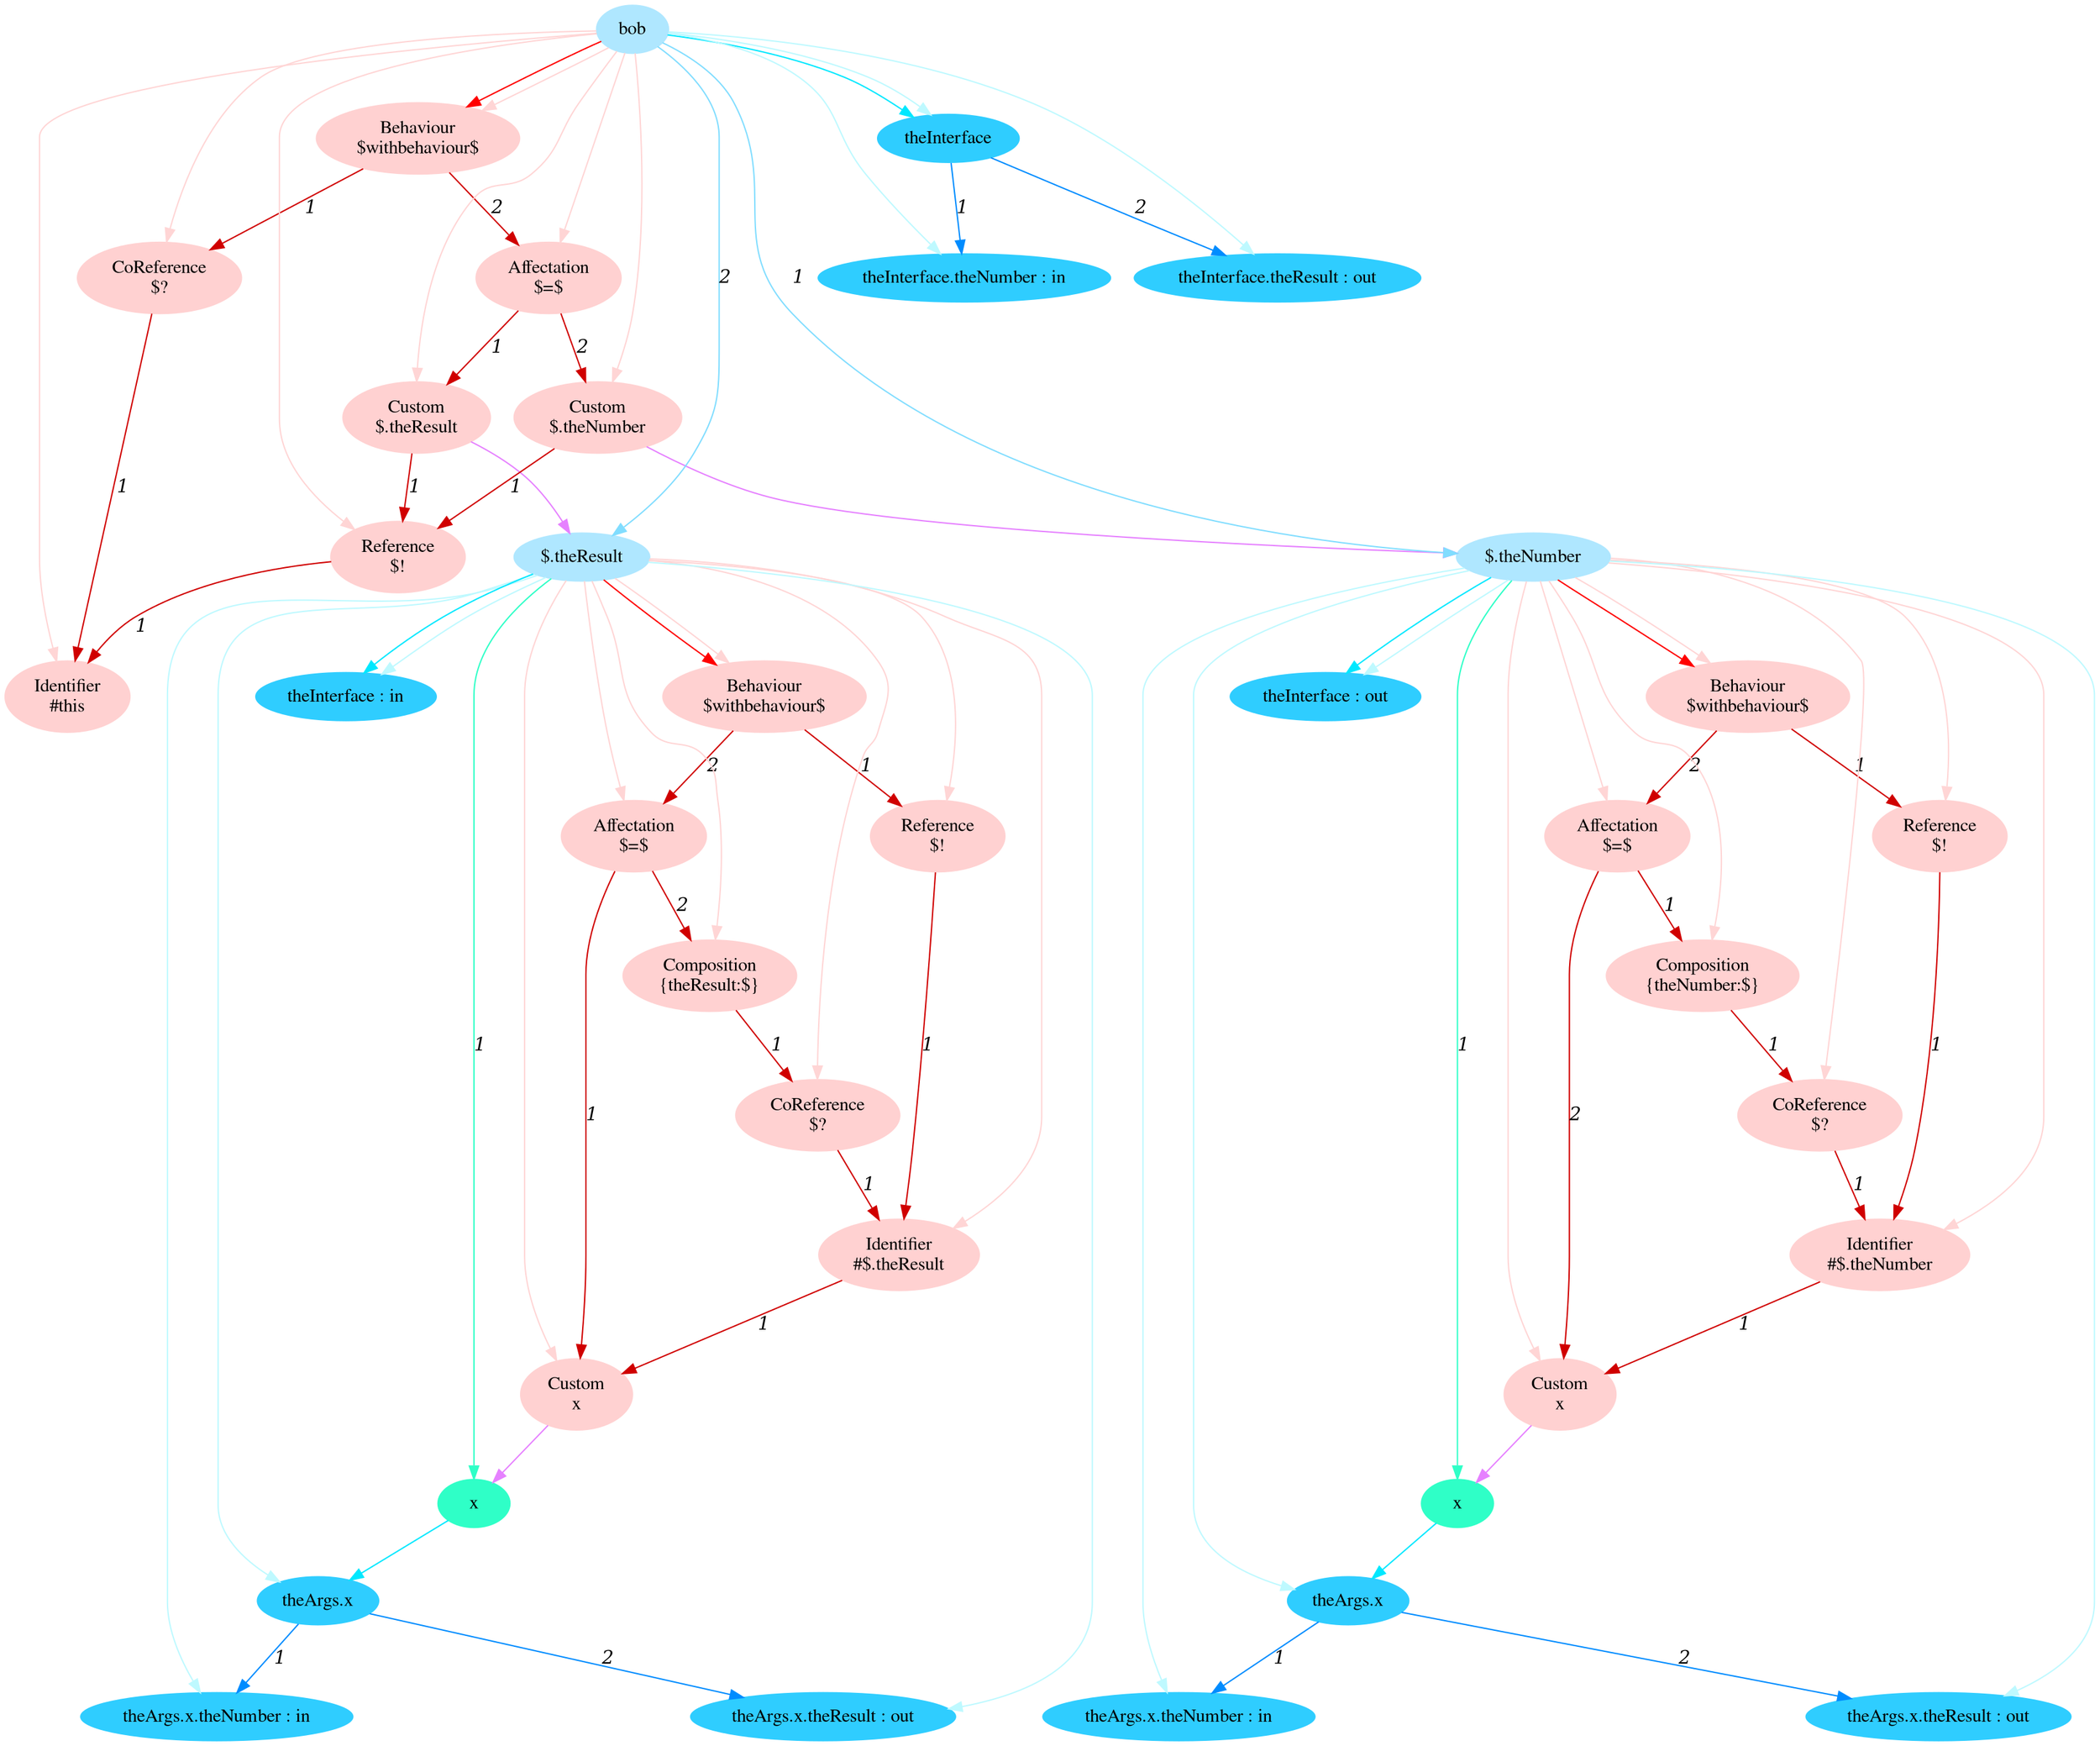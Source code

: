 digraph g{node_4100 [shape="ellipse", style="filled", color="#ffd1d1", fontname="Times", label="Custom
x" ]
node_4105 [shape="ellipse", style="filled", color="#ffd1d1", fontname="Times", label="Identifier
#$.theNumber" ]
node_4110 [shape="ellipse", style="filled", color="#ffd1d1", fontname="Times", label="Reference
$!" ]
node_4114 [shape="ellipse", style="filled", color="#ffd1d1", fontname="Times", label="CoReference
$?" ]
node_4118 [shape="ellipse", style="filled", color="#ffd1d1", fontname="Times", label="Composition
{theNumber:$}" ]
node_4122 [shape="ellipse", style="filled", color="#ffd1d1", fontname="Times", label="Affectation
$=$" ]
node_4127 [shape="ellipse", style="filled", color="#ffd1d1", fontname="Times", label="Behaviour
$withbehaviour$" ]
node_4132 [shape="ellipse", style="filled", color="#ffd1d1", fontname="Times", label="Custom
x" ]
node_4137 [shape="ellipse", style="filled", color="#ffd1d1", fontname="Times", label="Identifier
#$.theResult" ]
node_4142 [shape="ellipse", style="filled", color="#ffd1d1", fontname="Times", label="Reference
$!" ]
node_4146 [shape="ellipse", style="filled", color="#ffd1d1", fontname="Times", label="CoReference
$?" ]
node_4150 [shape="ellipse", style="filled", color="#ffd1d1", fontname="Times", label="Composition
{theResult:$}" ]
node_4154 [shape="ellipse", style="filled", color="#ffd1d1", fontname="Times", label="Affectation
$=$" ]
node_4159 [shape="ellipse", style="filled", color="#ffd1d1", fontname="Times", label="Behaviour
$withbehaviour$" ]
node_4164 [shape="ellipse", style="filled", color="#ffd1d1", fontname="Times", label="Identifier
#this" ]
node_4169 [shape="ellipse", style="filled", color="#ffd1d1", fontname="Times", label="CoReference
$?" ]
node_4173 [shape="ellipse", style="filled", color="#ffd1d1", fontname="Times", label="Reference
$!" ]
node_4178 [shape="ellipse", style="filled", color="#ffd1d1", fontname="Times", label="Custom
$.theResult" ]
node_4182 [shape="ellipse", style="filled", color="#ffd1d1", fontname="Times", label="Custom
$.theNumber" ]
node_4186 [shape="ellipse", style="filled", color="#ffd1d1", fontname="Times", label="Affectation
$=$" ]
node_4191 [shape="ellipse", style="filled", color="#ffd1d1", fontname="Times", label="Behaviour
$withbehaviour$" ]
node_3968 [shape="ellipse", style="filled", color="#afe7ff", fontname="Times", label="bob" ]
node_3969 [shape="ellipse", style="filled", color="#afe7ff", fontname="Times", label="$.theNumber" ]
node_4014 [shape="ellipse", style="filled", color="#afe7ff", fontname="Times", label="$.theResult" ]
node_3970 [shape="ellipse", style="filled", color="#2fffc7", fontname="Times", label="x" ]
node_4015 [shape="ellipse", style="filled", color="#2fffc7", fontname="Times", label="x" ]
node_3971 [shape="ellipse", style="filled", color="#2fcdff", fontname="Times", label="theArgs.x" ]
node_3972 [shape="ellipse", style="filled", color="#2fcdff", fontname="Times", label="theArgs.x.theNumber : in" ]
node_3974 [shape="ellipse", style="filled", color="#2fcdff", fontname="Times", label="theArgs.x.theResult : out" ]
node_3981 [shape="ellipse", style="filled", color="#2fcdff", fontname="Times", label="theInterface : out" ]
node_4016 [shape="ellipse", style="filled", color="#2fcdff", fontname="Times", label="theArgs.x" ]
node_4017 [shape="ellipse", style="filled", color="#2fcdff", fontname="Times", label="theArgs.x.theNumber : in" ]
node_4019 [shape="ellipse", style="filled", color="#2fcdff", fontname="Times", label="theArgs.x.theResult : out" ]
node_4026 [shape="ellipse", style="filled", color="#2fcdff", fontname="Times", label="theInterface : in" ]
node_4061 [shape="ellipse", style="filled", color="#2fcdff", fontname="Times", label="theInterface" ]
node_4062 [shape="ellipse", style="filled", color="#2fcdff", fontname="Times", label="theInterface.theNumber : in" ]
node_4064 [shape="ellipse", style="filled", color="#2fcdff", fontname="Times", label="theInterface.theResult : out" ]
node_4105 -> node_4100 [dir=forward, arrowHead=normal, fontname="Times-Italic", arrowsize=1, color="#d00000", label="1",  headlabel="", taillabel="" ]
node_4110 -> node_4105 [dir=forward, arrowHead=normal, fontname="Times-Italic", arrowsize=1, color="#d00000", label="1",  headlabel="", taillabel="" ]
node_4114 -> node_4105 [dir=forward, arrowHead=normal, fontname="Times-Italic", arrowsize=1, color="#d00000", label="1",  headlabel="", taillabel="" ]
node_4118 -> node_4114 [dir=forward, arrowHead=normal, fontname="Times-Italic", arrowsize=1, color="#d00000", label="1",  headlabel="", taillabel="" ]
node_4122 -> node_4100 [dir=forward, arrowHead=normal, fontname="Times-Italic", arrowsize=1, color="#d00000", label="2",  headlabel="", taillabel="" ]
node_4122 -> node_4118 [dir=forward, arrowHead=normal, fontname="Times-Italic", arrowsize=1, color="#d00000", label="1",  headlabel="", taillabel="" ]
node_4127 -> node_4110 [dir=forward, arrowHead=normal, fontname="Times-Italic", arrowsize=1, color="#d00000", label="1",  headlabel="", taillabel="" ]
node_4127 -> node_4122 [dir=forward, arrowHead=normal, fontname="Times-Italic", arrowsize=1, color="#d00000", label="2",  headlabel="", taillabel="" ]
node_4137 -> node_4132 [dir=forward, arrowHead=normal, fontname="Times-Italic", arrowsize=1, color="#d00000", label="1",  headlabel="", taillabel="" ]
node_4142 -> node_4137 [dir=forward, arrowHead=normal, fontname="Times-Italic", arrowsize=1, color="#d00000", label="1",  headlabel="", taillabel="" ]
node_4146 -> node_4137 [dir=forward, arrowHead=normal, fontname="Times-Italic", arrowsize=1, color="#d00000", label="1",  headlabel="", taillabel="" ]
node_4150 -> node_4146 [dir=forward, arrowHead=normal, fontname="Times-Italic", arrowsize=1, color="#d00000", label="1",  headlabel="", taillabel="" ]
node_4154 -> node_4132 [dir=forward, arrowHead=normal, fontname="Times-Italic", arrowsize=1, color="#d00000", label="1",  headlabel="", taillabel="" ]
node_4154 -> node_4150 [dir=forward, arrowHead=normal, fontname="Times-Italic", arrowsize=1, color="#d00000", label="2",  headlabel="", taillabel="" ]
node_4159 -> node_4142 [dir=forward, arrowHead=normal, fontname="Times-Italic", arrowsize=1, color="#d00000", label="1",  headlabel="", taillabel="" ]
node_4159 -> node_4154 [dir=forward, arrowHead=normal, fontname="Times-Italic", arrowsize=1, color="#d00000", label="2",  headlabel="", taillabel="" ]
node_4169 -> node_4164 [dir=forward, arrowHead=normal, fontname="Times-Italic", arrowsize=1, color="#d00000", label="1",  headlabel="", taillabel="" ]
node_4173 -> node_4164 [dir=forward, arrowHead=normal, fontname="Times-Italic", arrowsize=1, color="#d00000", label="1",  headlabel="", taillabel="" ]
node_4178 -> node_4173 [dir=forward, arrowHead=normal, fontname="Times-Italic", arrowsize=1, color="#d00000", label="1",  headlabel="", taillabel="" ]
node_4182 -> node_4173 [dir=forward, arrowHead=normal, fontname="Times-Italic", arrowsize=1, color="#d00000", label="1",  headlabel="", taillabel="" ]
node_4186 -> node_4178 [dir=forward, arrowHead=normal, fontname="Times-Italic", arrowsize=1, color="#d00000", label="1",  headlabel="", taillabel="" ]
node_4186 -> node_4182 [dir=forward, arrowHead=normal, fontname="Times-Italic", arrowsize=1, color="#d00000", label="2",  headlabel="", taillabel="" ]
node_4191 -> node_4169 [dir=forward, arrowHead=normal, fontname="Times-Italic", arrowsize=1, color="#d00000", label="1",  headlabel="", taillabel="" ]
node_4191 -> node_4186 [dir=forward, arrowHead=normal, fontname="Times-Italic", arrowsize=1, color="#d00000", label="2",  headlabel="", taillabel="" ]
node_3969 -> node_4127 [dir=forward, arrowHead=normal, fontname="Times-Italic", arrowsize=1, color="#ff0000", label="",  headlabel="", taillabel="" ]
node_4014 -> node_4159 [dir=forward, arrowHead=normal, fontname="Times-Italic", arrowsize=1, color="#ff0000", label="",  headlabel="", taillabel="" ]
node_3968 -> node_4191 [dir=forward, arrowHead=normal, fontname="Times-Italic", arrowsize=1, color="#ff0000", label="",  headlabel="", taillabel="" ]
node_3969 -> node_4100 [dir=forward, arrowHead=normal, fontname="Times-Italic", arrowsize=1, color="#ffd5d5", label="",  headlabel="", taillabel="" ]
node_3969 -> node_4105 [dir=forward, arrowHead=normal, fontname="Times-Italic", arrowsize=1, color="#ffd5d5", label="",  headlabel="", taillabel="" ]
node_3969 -> node_4110 [dir=forward, arrowHead=normal, fontname="Times-Italic", arrowsize=1, color="#ffd5d5", label="",  headlabel="", taillabel="" ]
node_3969 -> node_4114 [dir=forward, arrowHead=normal, fontname="Times-Italic", arrowsize=1, color="#ffd5d5", label="",  headlabel="", taillabel="" ]
node_3969 -> node_4118 [dir=forward, arrowHead=normal, fontname="Times-Italic", arrowsize=1, color="#ffd5d5", label="",  headlabel="", taillabel="" ]
node_3969 -> node_4122 [dir=forward, arrowHead=normal, fontname="Times-Italic", arrowsize=1, color="#ffd5d5", label="",  headlabel="", taillabel="" ]
node_3969 -> node_4127 [dir=forward, arrowHead=normal, fontname="Times-Italic", arrowsize=1, color="#ffd5d5", label="",  headlabel="", taillabel="" ]
node_4014 -> node_4132 [dir=forward, arrowHead=normal, fontname="Times-Italic", arrowsize=1, color="#ffd5d5", label="",  headlabel="", taillabel="" ]
node_4014 -> node_4137 [dir=forward, arrowHead=normal, fontname="Times-Italic", arrowsize=1, color="#ffd5d5", label="",  headlabel="", taillabel="" ]
node_4014 -> node_4142 [dir=forward, arrowHead=normal, fontname="Times-Italic", arrowsize=1, color="#ffd5d5", label="",  headlabel="", taillabel="" ]
node_4014 -> node_4146 [dir=forward, arrowHead=normal, fontname="Times-Italic", arrowsize=1, color="#ffd5d5", label="",  headlabel="", taillabel="" ]
node_4014 -> node_4150 [dir=forward, arrowHead=normal, fontname="Times-Italic", arrowsize=1, color="#ffd5d5", label="",  headlabel="", taillabel="" ]
node_4014 -> node_4154 [dir=forward, arrowHead=normal, fontname="Times-Italic", arrowsize=1, color="#ffd5d5", label="",  headlabel="", taillabel="" ]
node_4014 -> node_4159 [dir=forward, arrowHead=normal, fontname="Times-Italic", arrowsize=1, color="#ffd5d5", label="",  headlabel="", taillabel="" ]
node_3968 -> node_4164 [dir=forward, arrowHead=normal, fontname="Times-Italic", arrowsize=1, color="#ffd5d5", label="",  headlabel="", taillabel="" ]
node_3968 -> node_4169 [dir=forward, arrowHead=normal, fontname="Times-Italic", arrowsize=1, color="#ffd5d5", label="",  headlabel="", taillabel="" ]
node_3968 -> node_4173 [dir=forward, arrowHead=normal, fontname="Times-Italic", arrowsize=1, color="#ffd5d5", label="",  headlabel="", taillabel="" ]
node_3968 -> node_4178 [dir=forward, arrowHead=normal, fontname="Times-Italic", arrowsize=1, color="#ffd5d5", label="",  headlabel="", taillabel="" ]
node_3968 -> node_4182 [dir=forward, arrowHead=normal, fontname="Times-Italic", arrowsize=1, color="#ffd5d5", label="",  headlabel="", taillabel="" ]
node_3968 -> node_4186 [dir=forward, arrowHead=normal, fontname="Times-Italic", arrowsize=1, color="#ffd5d5", label="",  headlabel="", taillabel="" ]
node_3968 -> node_4191 [dir=forward, arrowHead=normal, fontname="Times-Italic", arrowsize=1, color="#ffd5d5", label="",  headlabel="", taillabel="" ]
node_3969 -> node_3970 [dir=forward, arrowHead=normal, fontname="Times-Italic", arrowsize=1, color="#2fffc7", label="1",  headlabel="", taillabel="" ]
node_4014 -> node_4015 [dir=forward, arrowHead=normal, fontname="Times-Italic", arrowsize=1, color="#2fffc7", label="1",  headlabel="", taillabel="" ]
node_3970 -> node_3971 [dir=forward, arrowHead=normal, fontname="Times-Italic", arrowsize=1, color="#00e8ff", label="",  headlabel="", taillabel="" ]
node_4015 -> node_4016 [dir=forward, arrowHead=normal, fontname="Times-Italic", arrowsize=1, color="#00e8ff", label="",  headlabel="", taillabel="" ]
node_3969 -> node_3981 [dir=forward, arrowHead=normal, fontname="Times-Italic", arrowsize=1, color="#00e8ff", label="",  headlabel="", taillabel="" ]
node_4014 -> node_4026 [dir=forward, arrowHead=normal, fontname="Times-Italic", arrowsize=1, color="#00e8ff", label="",  headlabel="", taillabel="" ]
node_3968 -> node_4061 [dir=forward, arrowHead=normal, fontname="Times-Italic", arrowsize=1, color="#00e8ff", label="",  headlabel="", taillabel="" ]
node_3969 -> node_3972 [dir=forward, arrowHead=normal, fontname="Times-Italic", arrowsize=1, color="#bef9ff", label="",  headlabel="", taillabel="" ]
node_3969 -> node_3974 [dir=forward, arrowHead=normal, fontname="Times-Italic", arrowsize=1, color="#bef9ff", label="",  headlabel="", taillabel="" ]
node_3969 -> node_3971 [dir=forward, arrowHead=normal, fontname="Times-Italic", arrowsize=1, color="#bef9ff", label="",  headlabel="", taillabel="" ]
node_3969 -> node_3981 [dir=forward, arrowHead=normal, fontname="Times-Italic", arrowsize=1, color="#bef9ff", label="",  headlabel="", taillabel="" ]
node_4014 -> node_4017 [dir=forward, arrowHead=normal, fontname="Times-Italic", arrowsize=1, color="#bef9ff", label="",  headlabel="", taillabel="" ]
node_4014 -> node_4019 [dir=forward, arrowHead=normal, fontname="Times-Italic", arrowsize=1, color="#bef9ff", label="",  headlabel="", taillabel="" ]
node_4014 -> node_4016 [dir=forward, arrowHead=normal, fontname="Times-Italic", arrowsize=1, color="#bef9ff", label="",  headlabel="", taillabel="" ]
node_4014 -> node_4026 [dir=forward, arrowHead=normal, fontname="Times-Italic", arrowsize=1, color="#bef9ff", label="",  headlabel="", taillabel="" ]
node_3968 -> node_4062 [dir=forward, arrowHead=normal, fontname="Times-Italic", arrowsize=1, color="#bef9ff", label="",  headlabel="", taillabel="" ]
node_3968 -> node_4064 [dir=forward, arrowHead=normal, fontname="Times-Italic", arrowsize=1, color="#bef9ff", label="",  headlabel="", taillabel="" ]
node_3968 -> node_4061 [dir=forward, arrowHead=normal, fontname="Times-Italic", arrowsize=1, color="#bef9ff", label="",  headlabel="", taillabel="" ]
node_3971 -> node_3972 [dir=forward, arrowHead=normal, fontname="Times-Italic", arrowsize=1, color="#008cff", label="1",  headlabel="", taillabel="" ]
node_3971 -> node_3974 [dir=forward, arrowHead=normal, fontname="Times-Italic", arrowsize=1, color="#008cff", label="2",  headlabel="", taillabel="" ]
node_4016 -> node_4017 [dir=forward, arrowHead=normal, fontname="Times-Italic", arrowsize=1, color="#008cff", label="1",  headlabel="", taillabel="" ]
node_4016 -> node_4019 [dir=forward, arrowHead=normal, fontname="Times-Italic", arrowsize=1, color="#008cff", label="2",  headlabel="", taillabel="" ]
node_4061 -> node_4062 [dir=forward, arrowHead=normal, fontname="Times-Italic", arrowsize=1, color="#008cff", label="1",  headlabel="", taillabel="" ]
node_4061 -> node_4064 [dir=forward, arrowHead=normal, fontname="Times-Italic", arrowsize=1, color="#008cff", label="2",  headlabel="", taillabel="" ]
node_3968 -> node_3969 [dir=forward, arrowHead=normal, fontname="Times-Italic", arrowsize=1, color="#81ddff", label="1",  headlabel="", taillabel="" ]
node_3968 -> node_4014 [dir=forward, arrowHead=normal, fontname="Times-Italic", arrowsize=1, color="#81ddff", label="2",  headlabel="", taillabel="" ]
node_4100 -> node_3970 [dir=forward, arrowHead=normal, fontname="Times-Italic", arrowsize=1, color="#e681ff", label="",  headlabel="", taillabel="" ]
node_4132 -> node_4015 [dir=forward, arrowHead=normal, fontname="Times-Italic", arrowsize=1, color="#e681ff", label="",  headlabel="", taillabel="" ]
node_4178 -> node_4014 [dir=forward, arrowHead=normal, fontname="Times-Italic", arrowsize=1, color="#e681ff", label="",  headlabel="", taillabel="" ]
node_4182 -> node_3969 [dir=forward, arrowHead=normal, fontname="Times-Italic", arrowsize=1, color="#e681ff", label="",  headlabel="", taillabel="" ]
}